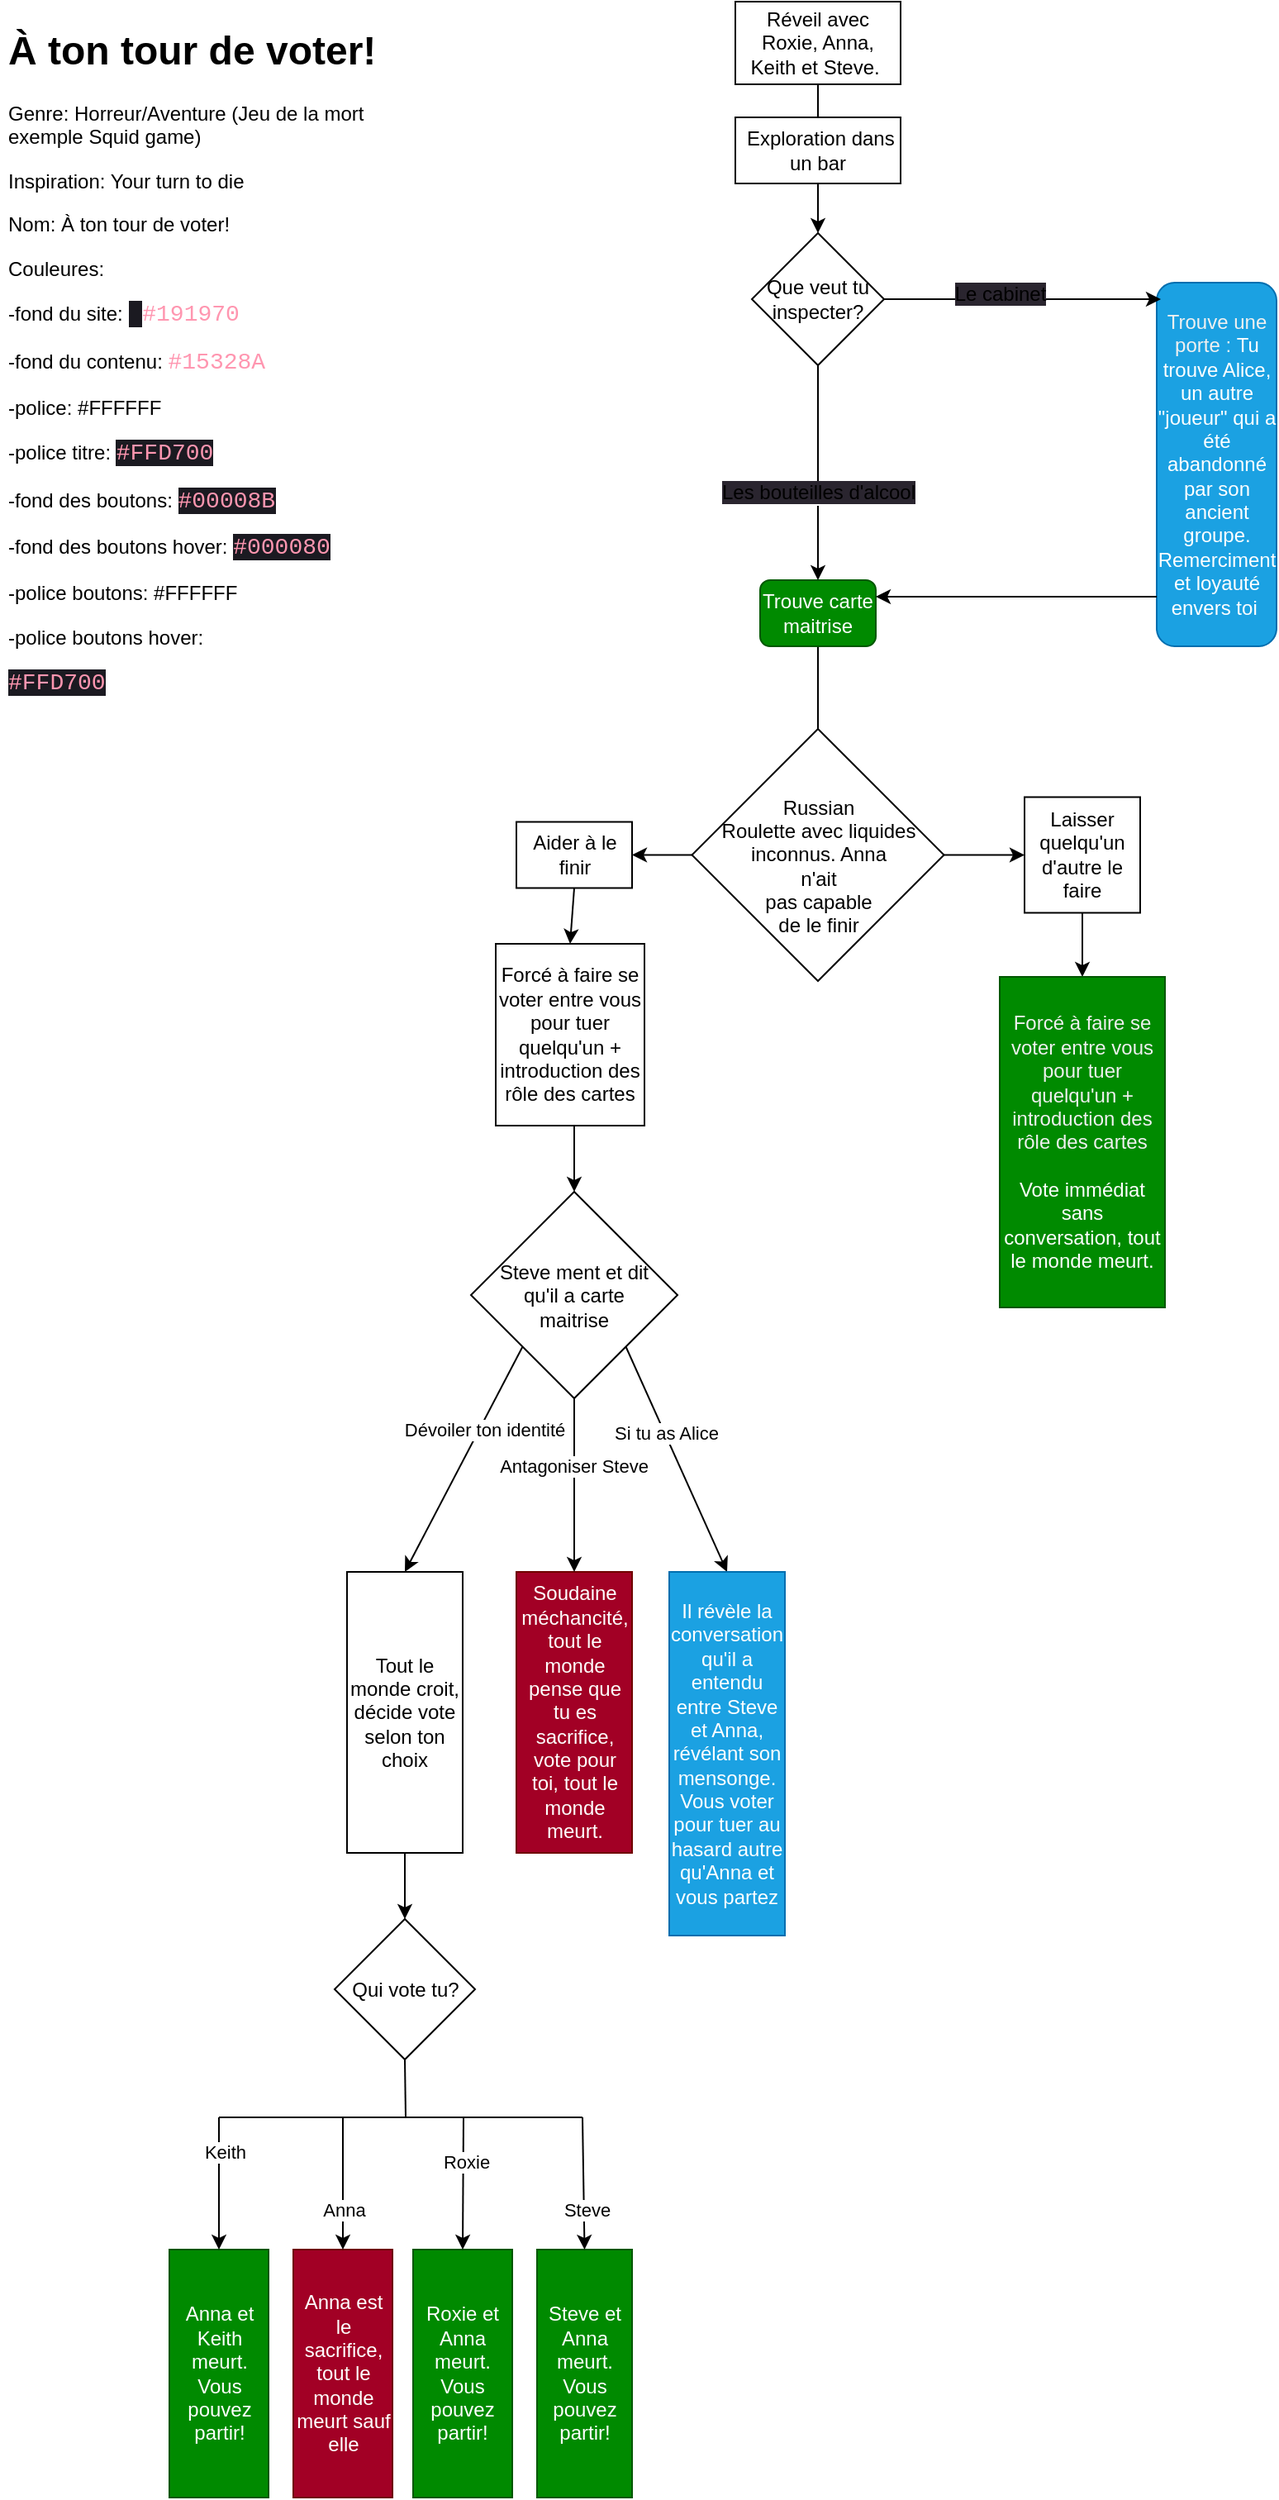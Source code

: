 <mxfile>
    <diagram id="DyLLSBlJ6kj_zop7XDxZ" name="Page-1">
        <mxGraphModel dx="583" dy="938" grid="1" gridSize="10" guides="1" tooltips="1" connect="1" arrows="1" fold="1" page="1" pageScale="1" pageWidth="850" pageHeight="1100" math="0" shadow="0">
            <root>
                <mxCell id="0"/>
                <mxCell id="1" parent="0"/>
                <mxCell id="2" value="Réveil avec&lt;br&gt;Roxie, Anna, Keith et Steve.&amp;nbsp;" style="rounded=0;whiteSpace=wrap;html=1;" parent="1" vertex="1">
                    <mxGeometry x="465" y="10" width="100" height="50" as="geometry"/>
                </mxCell>
                <mxCell id="3" value="&lt;h1&gt;À ton tour de voter!&lt;/h1&gt;&lt;p&gt;Genre: Horreur/Aventure (Jeu de la mort exemple Squid game)&amp;nbsp;&lt;/p&gt;&lt;p&gt;Inspiration: Your turn to die&amp;nbsp;&lt;/p&gt;&lt;p&gt;Nom: À ton tour de voter!&amp;nbsp;&lt;/p&gt;&lt;p&gt;Couleures:&amp;nbsp;&lt;/p&gt;&lt;p&gt;&lt;span style=&quot;background-color: initial;&quot;&gt;-fond du site:&amp;nbsp;&lt;/span&gt;&lt;span style=&quot;background-color: rgb(27, 26, 33); color: rgb(186, 185, 190); font-family: Consolas, &amp;quot;Courier New&amp;quot;, monospace; font-size: 14px;&quot;&gt;&amp;nbsp;&lt;/span&gt;&lt;span style=&quot;font-family: Consolas, &amp;quot;Courier New&amp;quot;, monospace; font-size: 14px; color: rgb(255, 150, 176);&quot;&gt;#191970&lt;/span&gt;&lt;/p&gt;&lt;p&gt;-fond du contenu:&amp;nbsp;&lt;span style=&quot;font-family: Consolas, &amp;quot;Courier New&amp;quot;, monospace; font-size: 14px; color: rgb(255, 150, 176);&quot;&gt;#15328A&lt;/span&gt;&lt;/p&gt;&lt;p&gt;-police: #FFFFFF&lt;/p&gt;&lt;p&gt;-police titre:&amp;nbsp;&lt;span style=&quot;color: rgb(255, 150, 176); background-color: rgb(27, 26, 33); font-family: Consolas, &amp;quot;Courier New&amp;quot;, monospace; font-size: 14px;&quot;&gt;#FFD700&lt;/span&gt;&lt;/p&gt;&lt;p&gt;-fond des boutons: &lt;span style=&quot;color: rgb(255, 150, 176); background-color: rgb(27, 26, 33); font-family: Consolas, &amp;quot;Courier New&amp;quot;, monospace; font-size: 14px;&quot;&gt;#00008B&lt;/span&gt;&lt;/p&gt;&lt;p&gt;-fond des boutons hover:&amp;nbsp;&lt;span style=&quot;color: rgb(255, 150, 176); background-color: rgb(27, 26, 33); font-family: Consolas, &amp;quot;Courier New&amp;quot;, monospace; font-size: 14px;&quot;&gt;#000080&lt;/span&gt;&lt;/p&gt;&lt;p&gt;-police boutons: #FFFFFF&lt;/p&gt;&lt;p&gt;&lt;span style=&quot;background-color: initial;&quot;&gt;-police boutons hover:&lt;/span&gt;&lt;/p&gt;&lt;span style=&quot;color: rgb(255, 150, 176); font-family: Consolas, &amp;quot;Courier New&amp;quot;, monospace; font-size: 14px; background-color: rgb(27, 26, 33);&quot;&gt;#FFD700&lt;/span&gt;&lt;p&gt;&lt;span style=&quot;background-color: initial;&quot;&gt;&amp;nbsp;&lt;/span&gt;&lt;/p&gt;&lt;p&gt;&lt;br&gt;&lt;/p&gt;" style="text;html=1;strokeColor=none;fillColor=none;spacing=5;spacingTop=-20;whiteSpace=wrap;overflow=hidden;rounded=0;" parent="1" vertex="1">
                    <mxGeometry x="20" y="20" width="270" height="420" as="geometry"/>
                </mxCell>
                <mxCell id="51" style="edgeStyle=none;html=1;exitX=0.5;exitY=1;exitDx=0;exitDy=0;entryX=0.5;entryY=0;entryDx=0;entryDy=0;" parent="1" source="6" edge="1">
                    <mxGeometry relative="1" as="geometry">
                        <mxPoint x="515" y="510" as="targetPoint"/>
                    </mxGeometry>
                </mxCell>
                <mxCell id="6" value="Trouve carte maitrise" style="rounded=1;whiteSpace=wrap;html=1;fillColor=#008a00;fontColor=#ffffff;strokeColor=#005700;" parent="1" vertex="1">
                    <mxGeometry x="480" y="360" width="70" height="40" as="geometry"/>
                </mxCell>
                <mxCell id="251" style="edgeStyle=none;html=1;exitX=1;exitY=0.5;exitDx=0;exitDy=0;entryX=0;entryY=0.5;entryDx=0;entryDy=0;" parent="1" source="10" target="12" edge="1">
                    <mxGeometry relative="1" as="geometry"/>
                </mxCell>
                <mxCell id="252" style="edgeStyle=none;html=1;exitX=0;exitY=0.5;exitDx=0;exitDy=0;entryX=1;entryY=0.5;entryDx=0;entryDy=0;" parent="1" source="10" target="11" edge="1">
                    <mxGeometry relative="1" as="geometry"/>
                </mxCell>
                <mxCell id="10" value="&lt;br&gt;Russian&lt;br&gt;Roulette avec liquides inconnus. Anna&lt;br&gt;n'ait &lt;br&gt;pas capable &lt;br&gt;de le finir" style="rhombus;whiteSpace=wrap;html=1;" parent="1" vertex="1">
                    <mxGeometry x="438.75" y="450" width="152.5" height="152.5" as="geometry"/>
                </mxCell>
                <mxCell id="55" style="edgeStyle=none;html=1;exitX=0.5;exitY=1;exitDx=0;exitDy=0;entryX=0.5;entryY=0;entryDx=0;entryDy=0;" parent="1" source="11" target="14" edge="1">
                    <mxGeometry relative="1" as="geometry">
                        <mxPoint x="367.15" y="622.66" as="targetPoint"/>
                    </mxGeometry>
                </mxCell>
                <mxCell id="11" value="Aider à le&lt;br&gt;finir" style="rounded=0;whiteSpace=wrap;html=1;" parent="1" vertex="1">
                    <mxGeometry x="332.5" y="506.25" width="70" height="40" as="geometry"/>
                </mxCell>
                <mxCell id="12" value="Laisser quelqu'un d'autre le faire" style="rounded=0;whiteSpace=wrap;html=1;" parent="1" vertex="1">
                    <mxGeometry x="640" y="491.25" width="70" height="70" as="geometry"/>
                </mxCell>
                <mxCell id="58" style="edgeStyle=none;html=1;exitX=0.5;exitY=1;exitDx=0;exitDy=0;entryX=0.5;entryY=0;entryDx=0;entryDy=0;" parent="1" target="31" edge="1">
                    <mxGeometry relative="1" as="geometry">
                        <mxPoint x="367.5" y="690" as="sourcePoint"/>
                    </mxGeometry>
                </mxCell>
                <mxCell id="14" value="Forcé à faire se voter entre vous pour tuer quelqu'un + introduction des rôle des cartes" style="rounded=0;whiteSpace=wrap;html=1;" parent="1" vertex="1">
                    <mxGeometry x="320" y="580" width="90" height="110" as="geometry"/>
                </mxCell>
                <mxCell id="21" value="Soudaine méchancité, tout le monde pense que tu es sacrifice, vote pour toi, tout le monde meurt." style="rounded=0;whiteSpace=wrap;html=1;fillColor=#a20025;fontColor=#ffffff;strokeColor=#6F0000;" parent="1" vertex="1">
                    <mxGeometry x="332.5" y="960" width="70" height="170" as="geometry"/>
                </mxCell>
                <mxCell id="264" style="edgeStyle=none;html=1;exitX=0.5;exitY=1;exitDx=0;exitDy=0;entryX=0.5;entryY=0;entryDx=0;entryDy=0;" parent="1" source="22" target="34" edge="1">
                    <mxGeometry relative="1" as="geometry"/>
                </mxCell>
                <mxCell id="22" value="Tout le monde croit, décide vote selon ton choix" style="rounded=0;whiteSpace=wrap;html=1;" parent="1" vertex="1">
                    <mxGeometry x="230" y="960" width="70" height="170" as="geometry"/>
                </mxCell>
                <mxCell id="248" style="edgeStyle=none;html=1;exitX=0;exitY=1;exitDx=0;exitDy=0;entryX=0.5;entryY=0;entryDx=0;entryDy=0;" parent="1" source="31" target="22" edge="1">
                    <mxGeometry relative="1" as="geometry"/>
                </mxCell>
                <mxCell id="255" value="Dévoiler ton identité" style="edgeLabel;html=1;align=center;verticalAlign=middle;resizable=0;points=[];" parent="248" vertex="1" connectable="0">
                    <mxGeometry x="-0.275" y="2" relative="1" as="geometry">
                        <mxPoint as="offset"/>
                    </mxGeometry>
                </mxCell>
                <mxCell id="249" style="edgeStyle=none;html=1;exitX=0.5;exitY=1;exitDx=0;exitDy=0;entryX=0.5;entryY=0;entryDx=0;entryDy=0;" parent="1" source="31" target="21" edge="1">
                    <mxGeometry relative="1" as="geometry"/>
                </mxCell>
                <mxCell id="254" value="Antagoniser Steve" style="edgeLabel;html=1;align=center;verticalAlign=middle;resizable=0;points=[];" parent="249" vertex="1" connectable="0">
                    <mxGeometry x="-0.219" y="-1" relative="1" as="geometry">
                        <mxPoint as="offset"/>
                    </mxGeometry>
                </mxCell>
                <mxCell id="250" style="edgeStyle=none;html=1;exitX=1;exitY=1;exitDx=0;exitDy=0;entryX=0.5;entryY=0;entryDx=0;entryDy=0;" parent="1" source="31" target="85" edge="1">
                    <mxGeometry relative="1" as="geometry"/>
                </mxCell>
                <mxCell id="253" value="Si tu as Alice" style="edgeLabel;html=1;align=center;verticalAlign=middle;resizable=0;points=[];" parent="250" vertex="1" connectable="0">
                    <mxGeometry x="-0.23" relative="1" as="geometry">
                        <mxPoint as="offset"/>
                    </mxGeometry>
                </mxCell>
                <mxCell id="31" value="Steve ment et dit &lt;br&gt;qu'il a carte &lt;br&gt;maitrise" style="rhombus;whiteSpace=wrap;html=1;" parent="1" vertex="1">
                    <mxGeometry x="305" y="730" width="125" height="125" as="geometry"/>
                </mxCell>
                <mxCell id="34" value="Qui vote tu?" style="rhombus;whiteSpace=wrap;html=1;" parent="1" vertex="1">
                    <mxGeometry x="222.5" y="1170" width="85" height="85" as="geometry"/>
                </mxCell>
                <mxCell id="45" value="Anna et Keith meurt. Vous pouvez partir!" style="rounded=0;whiteSpace=wrap;html=1;fillColor=#008a00;fontColor=#ffffff;strokeColor=#005700;" parent="1" vertex="1">
                    <mxGeometry x="122.5" y="1370" width="60" height="150" as="geometry"/>
                </mxCell>
                <mxCell id="46" value="Anna est le sacrifice, tout le monde meurt sauf elle" style="rounded=0;whiteSpace=wrap;html=1;fillColor=#a20025;fontColor=#ffffff;strokeColor=#6F0000;" parent="1" vertex="1">
                    <mxGeometry x="197.5" y="1370" width="60" height="150" as="geometry"/>
                </mxCell>
                <mxCell id="47" value="Roxie et Anna meurt. Vous pouvez partir!" style="rounded=0;whiteSpace=wrap;html=1;fillColor=#008a00;fontColor=#ffffff;strokeColor=#005700;" parent="1" vertex="1">
                    <mxGeometry x="270" y="1370" width="60" height="150" as="geometry"/>
                </mxCell>
                <mxCell id="48" value="Steve et Anna meurt. Vous pouvez partir!" style="rounded=0;whiteSpace=wrap;html=1;fillColor=#008a00;fontColor=#ffffff;strokeColor=#005700;" parent="1" vertex="1">
                    <mxGeometry x="345" y="1370" width="57.5" height="150" as="geometry"/>
                </mxCell>
                <mxCell id="80" value="Que veut tu inspecter?" style="rhombus;whiteSpace=wrap;html=1;" parent="1" vertex="1">
                    <mxGeometry x="475" y="150" width="80" height="80" as="geometry"/>
                </mxCell>
                <mxCell id="83" value="&lt;span style=&quot;color: rgb(240, 240, 240);&quot;&gt;Trouve une porte :&amp;nbsp;&lt;/span&gt;Tu trouve Alice, un autre &quot;joueur&quot; qui a été abandonné par son ancient groupe. Remerciment et loyauté envers toi&amp;nbsp;" style="rounded=1;whiteSpace=wrap;html=1;fillColor=#1ba1e2;fontColor=#ffffff;strokeColor=#006EAF;" parent="1" vertex="1">
                    <mxGeometry x="720" y="180" width="72.5" height="220" as="geometry"/>
                </mxCell>
                <mxCell id="85" value="Il révèle la conversation qu'il a entendu entre Steve et Anna, révélant son mensonge. Vous voter pour tuer au hasard autre qu'Anna et vous partez" style="rounded=0;whiteSpace=wrap;html=1;fillColor=#1ba1e2;fontColor=#ffffff;strokeColor=#006EAF;" parent="1" vertex="1">
                    <mxGeometry x="425" y="960" width="70" height="220" as="geometry"/>
                </mxCell>
                <mxCell id="218" value="" style="endArrow=classic;html=1;exitX=0.5;exitY=1;exitDx=0;exitDy=0;entryX=0.5;entryY=0;entryDx=0;entryDy=0;" parent="1" source="2" target="80" edge="1">
                    <mxGeometry width="50" height="50" relative="1" as="geometry">
                        <mxPoint x="515" y="130" as="sourcePoint"/>
                        <mxPoint x="780" y="240" as="targetPoint"/>
                    </mxGeometry>
                </mxCell>
                <mxCell id="219" value="" style="endArrow=classic;html=1;exitX=1;exitY=0.5;exitDx=0;exitDy=0;entryX=0;entryY=0.5;entryDx=0;entryDy=0;" parent="1" source="80" edge="1">
                    <mxGeometry width="50" height="50" relative="1" as="geometry">
                        <mxPoint x="730" y="290" as="sourcePoint"/>
                        <mxPoint x="722.5" y="190" as="targetPoint"/>
                    </mxGeometry>
                </mxCell>
                <mxCell id="238" value="&lt;span style=&quot;font-size: 12px; background-color: rgb(42, 37, 47);&quot;&gt;Le cabinet&lt;/span&gt;" style="edgeLabel;html=1;align=center;verticalAlign=middle;resizable=0;points=[];" parent="219" vertex="1" connectable="0">
                    <mxGeometry x="-0.164" y="3" relative="1" as="geometry">
                        <mxPoint as="offset"/>
                    </mxGeometry>
                </mxCell>
                <mxCell id="220" value="" style="endArrow=classic;html=1;exitX=0.5;exitY=1;exitDx=0;exitDy=0;entryX=0.5;entryY=0;entryDx=0;entryDy=0;" parent="1" source="80" target="6" edge="1">
                    <mxGeometry width="50" height="50" relative="1" as="geometry">
                        <mxPoint x="730" y="290" as="sourcePoint"/>
                        <mxPoint x="515" y="270" as="targetPoint"/>
                    </mxGeometry>
                </mxCell>
                <mxCell id="239" value="&lt;span style=&quot;font-size: 12px; background-color: rgb(42, 37, 47);&quot;&gt;Les bouteilles d'alcool&lt;/span&gt;" style="edgeLabel;html=1;align=center;verticalAlign=middle;resizable=0;points=[];" parent="220" vertex="1" connectable="0">
                    <mxGeometry x="0.185" relative="1" as="geometry">
                        <mxPoint as="offset"/>
                    </mxGeometry>
                </mxCell>
                <mxCell id="224" value="" style="endArrow=classic;html=1;entryX=1;entryY=0.25;entryDx=0;entryDy=0;" parent="1" target="6" edge="1">
                    <mxGeometry width="50" height="50" relative="1" as="geometry">
                        <mxPoint x="720" y="370" as="sourcePoint"/>
                        <mxPoint x="780" y="240" as="targetPoint"/>
                    </mxGeometry>
                </mxCell>
                <mxCell id="241" style="edgeStyle=none;html=1;exitX=0.5;exitY=1;exitDx=0;exitDy=0;entryX=0.5;entryY=0;entryDx=0;entryDy=0;" parent="1" source="12" target="242" edge="1">
                    <mxGeometry relative="1" as="geometry">
                        <mxPoint x="675" y="690" as="sourcePoint"/>
                        <mxPoint x="690" y="730" as="targetPoint"/>
                    </mxGeometry>
                </mxCell>
                <mxCell id="242" value="&lt;span style=&quot;color: rgb(240, 240, 240);&quot;&gt;Forcé à faire se voter entre vous pour tuer quelqu'un + introduction des rôle des cartes&lt;/span&gt;&lt;br&gt;&lt;br&gt;Vote immédiat sans conversation, tout le monde meurt." style="rounded=0;whiteSpace=wrap;html=1;fillColor=#008a00;fontColor=#ffffff;strokeColor=#005700;" parent="1" vertex="1">
                    <mxGeometry x="625" y="600" width="100" height="200" as="geometry"/>
                </mxCell>
                <mxCell id="246" value="" style="endArrow=none;html=1;" parent="1" edge="1">
                    <mxGeometry width="50" height="50" relative="1" as="geometry">
                        <mxPoint x="152.5" y="1290" as="sourcePoint"/>
                        <mxPoint x="372.5" y="1290" as="targetPoint"/>
                    </mxGeometry>
                </mxCell>
                <mxCell id="247" value="" style="endArrow=classic;html=1;entryX=0.5;entryY=0;entryDx=0;entryDy=0;" parent="1" target="45" edge="1">
                    <mxGeometry width="50" height="50" relative="1" as="geometry">
                        <mxPoint x="152.5" y="1290" as="sourcePoint"/>
                        <mxPoint x="692.5" y="1520" as="targetPoint"/>
                    </mxGeometry>
                </mxCell>
                <mxCell id="259" value="Keith" style="edgeLabel;html=1;align=center;verticalAlign=middle;resizable=0;points=[];" parent="247" vertex="1" connectable="0">
                    <mxGeometry x="-0.475" y="3" relative="1" as="geometry">
                        <mxPoint as="offset"/>
                    </mxGeometry>
                </mxCell>
                <mxCell id="256" value="" style="endArrow=classic;html=1;entryX=0.5;entryY=0;entryDx=0;entryDy=0;" parent="1" target="48" edge="1">
                    <mxGeometry width="50" height="50" relative="1" as="geometry">
                        <mxPoint x="372.5" y="1290" as="sourcePoint"/>
                        <mxPoint x="692.5" y="1290" as="targetPoint"/>
                    </mxGeometry>
                </mxCell>
                <mxCell id="262" value="Steve" style="edgeLabel;html=1;align=center;verticalAlign=middle;resizable=0;points=[];" parent="256" vertex="1" connectable="0">
                    <mxGeometry x="0.4" y="1" relative="1" as="geometry">
                        <mxPoint as="offset"/>
                    </mxGeometry>
                </mxCell>
                <mxCell id="257" value="" style="endArrow=classic;html=1;entryX=0.5;entryY=0;entryDx=0;entryDy=0;" parent="1" target="46" edge="1">
                    <mxGeometry width="50" height="50" relative="1" as="geometry">
                        <mxPoint x="227.5" y="1290" as="sourcePoint"/>
                        <mxPoint x="692.5" y="1290" as="targetPoint"/>
                    </mxGeometry>
                </mxCell>
                <mxCell id="260" value="Anna" style="edgeLabel;html=1;align=center;verticalAlign=middle;resizable=0;points=[];" parent="257" vertex="1" connectable="0">
                    <mxGeometry x="0.4" relative="1" as="geometry">
                        <mxPoint as="offset"/>
                    </mxGeometry>
                </mxCell>
                <mxCell id="258" value="" style="endArrow=classic;html=1;entryX=0.5;entryY=0;entryDx=0;entryDy=0;" parent="1" target="47" edge="1">
                    <mxGeometry width="50" height="50" relative="1" as="geometry">
                        <mxPoint x="300.5" y="1290" as="sourcePoint"/>
                        <mxPoint x="692.5" y="1290" as="targetPoint"/>
                    </mxGeometry>
                </mxCell>
                <mxCell id="261" value="Roxie" style="edgeLabel;html=1;align=center;verticalAlign=middle;resizable=0;points=[];" parent="258" vertex="1" connectable="0">
                    <mxGeometry x="-0.325" y="1" relative="1" as="geometry">
                        <mxPoint as="offset"/>
                    </mxGeometry>
                </mxCell>
                <mxCell id="263" value="" style="endArrow=none;html=1;entryX=0.5;entryY=1;entryDx=0;entryDy=0;" parent="1" target="34" edge="1">
                    <mxGeometry width="50" height="50" relative="1" as="geometry">
                        <mxPoint x="265.5" y="1290" as="sourcePoint"/>
                        <mxPoint x="692.5" y="1290" as="targetPoint"/>
                    </mxGeometry>
                </mxCell>
                <mxCell id="265" value="&amp;nbsp;Exploration dans un bar" style="rounded=0;whiteSpace=wrap;html=1;" vertex="1" parent="1">
                    <mxGeometry x="465" y="80" width="100" height="40" as="geometry"/>
                </mxCell>
            </root>
        </mxGraphModel>
    </diagram>
</mxfile>